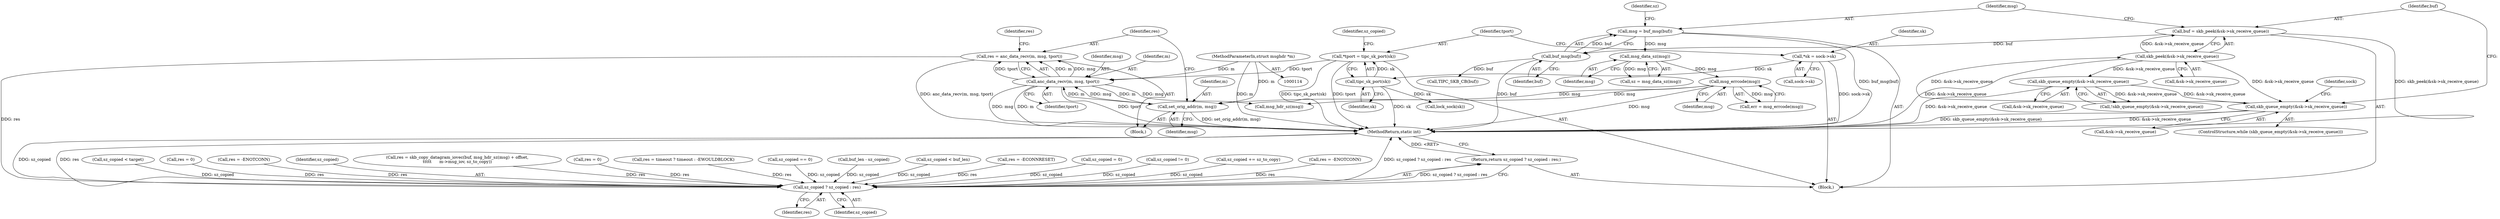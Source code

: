 digraph "0_linux_60085c3d009b0df252547adb336d1ccca5ce52ec_0@API" {
"1000279" [label="(Call,res = anc_data_recv(m, msg, tport))"];
"1000281" [label="(Call,anc_data_recv(m, msg, tport))"];
"1000276" [label="(Call,set_orig_addr(m, msg))"];
"1000117" [label="(MethodParameterIn,struct msghdr *m)"];
"1000259" [label="(Call,msg_errcode(msg))"];
"1000255" [label="(Call,msg_data_sz(msg))"];
"1000249" [label="(Call,msg = buf_msg(buf))"];
"1000251" [label="(Call,buf_msg(buf))"];
"1000242" [label="(Call,buf = skb_peek(&sk->sk_receive_queue))"];
"1000244" [label="(Call,skb_peek(&sk->sk_receive_queue))"];
"1000198" [label="(Call,skb_queue_empty(&sk->sk_receive_queue))"];
"1000415" [label="(Call,skb_queue_empty(&sk->sk_receive_queue))"];
"1000128" [label="(Call,*tport = tipc_sk_port(sk))"];
"1000130" [label="(Call,tipc_sk_port(sk))"];
"1000122" [label="(Call,*sk = sock->sk)"];
"1000435" [label="(Call,sz_copied ? sz_copied : res)"];
"1000434" [label="(Return,return sz_copied ? sz_copied : res;)"];
"1000281" [label="(Call,anc_data_recv(m, msg, tport))"];
"1000283" [label="(Identifier,msg)"];
"1000278" [label="(Identifier,msg)"];
"1000242" [label="(Call,buf = skb_peek(&sk->sk_receive_queue))"];
"1000259" [label="(Call,msg_errcode(msg))"];
"1000438" [label="(Identifier,res)"];
"1000420" [label="(Call,sz_copied < target)"];
"1000145" [label="(Call,res = 0)"];
"1000171" [label="(Call,res = -ENOTCONN)"];
"1000286" [label="(Identifier,res)"];
"1000245" [label="(Call,&sk->sk_receive_queue)"];
"1000124" [label="(Call,sock->sk)"];
"1000414" [label="(Call,!skb_queue_empty(&sk->sk_receive_queue))"];
"1000434" [label="(Return,return sz_copied ? sz_copied : res;)"];
"1000256" [label="(Identifier,msg)"];
"1000198" [label="(Call,skb_queue_empty(&sk->sk_receive_queue))"];
"1000436" [label="(Identifier,sz_copied)"];
"1000319" [label="(Call,res = skb_copy_datagram_iovec(buf, msg_hdr_sz(msg) + offset,\n\t\t\t\t\t      m->msg_iov, sz_to_copy))"];
"1000280" [label="(Identifier,res)"];
"1000255" [label="(Call,msg_data_sz(msg))"];
"1000257" [label="(Call,err = msg_errcode(msg))"];
"1000249" [label="(Call,msg = buf_msg(buf))"];
"1000120" [label="(Block,)"];
"1000243" [label="(Identifier,buf)"];
"1000129" [label="(Identifier,tport)"];
"1000254" [label="(Identifier,sz)"];
"1000439" [label="(MethodReturn,static int)"];
"1000155" [label="(Call,lock_sock(sk))"];
"1000123" [label="(Identifier,sk)"];
"1000253" [label="(Call,sz = msg_data_sz(msg))"];
"1000375" [label="(Call,res = 0)"];
"1000435" [label="(Call,sz_copied ? sz_copied : res)"];
"1000221" [label="(Call,res = timeout ? timeout : -EWOULDBLOCK)"];
"1000244" [label="(Call,skb_peek(&sk->sk_receive_queue))"];
"1000131" [label="(Identifier,sk)"];
"1000272" [label="(Call,sz_copied == 0)"];
"1000117" [label="(MethodParameterIn,struct msghdr *m)"];
"1000128" [label="(Call,*tport = tipc_sk_port(sk))"];
"1000282" [label="(Identifier,m)"];
"1000308" [label="(Call,buf_len - sz_copied)"];
"1000276" [label="(Call,set_orig_addr(m, msg))"];
"1000207" [label="(Identifier,sock)"];
"1000324" [label="(Call,msg_hdr_sz(msg))"];
"1000409" [label="(Call,sz_copied < buf_len)"];
"1000379" [label="(Call,res = -ECONNRESET)"];
"1000140" [label="(Call,sz_copied = 0)"];
"1000260" [label="(Identifier,msg)"];
"1000250" [label="(Identifier,msg)"];
"1000197" [label="(ControlStructure,while (skb_queue_empty(&sk->sk_receive_queue)))"];
"1000300" [label="(Call,TIPC_SKB_CB(buf))"];
"1000416" [label="(Call,&sk->sk_receive_queue)"];
"1000199" [label="(Call,&sk->sk_receive_queue)"];
"1000122" [label="(Call,*sk = sock->sk)"];
"1000284" [label="(Identifier,tport)"];
"1000363" [label="(Call,sz_copied != 0)"];
"1000437" [label="(Identifier,sz_copied)"];
"1000415" [label="(Call,skb_queue_empty(&sk->sk_receive_queue))"];
"1000275" [label="(Block,)"];
"1000334" [label="(Call,sz_copied += sz_to_copy)"];
"1000277" [label="(Identifier,m)"];
"1000251" [label="(Call,buf_msg(buf))"];
"1000252" [label="(Identifier,buf)"];
"1000141" [label="(Identifier,sz_copied)"];
"1000130" [label="(Call,tipc_sk_port(sk))"];
"1000279" [label="(Call,res = anc_data_recv(m, msg, tport))"];
"1000211" [label="(Call,res = -ENOTCONN)"];
"1000279" -> "1000275"  [label="AST: "];
"1000279" -> "1000281"  [label="CFG: "];
"1000280" -> "1000279"  [label="AST: "];
"1000281" -> "1000279"  [label="AST: "];
"1000286" -> "1000279"  [label="CFG: "];
"1000279" -> "1000439"  [label="DDG: anc_data_recv(m, msg, tport)"];
"1000281" -> "1000279"  [label="DDG: m"];
"1000281" -> "1000279"  [label="DDG: msg"];
"1000281" -> "1000279"  [label="DDG: tport"];
"1000279" -> "1000435"  [label="DDG: res"];
"1000281" -> "1000284"  [label="CFG: "];
"1000282" -> "1000281"  [label="AST: "];
"1000283" -> "1000281"  [label="AST: "];
"1000284" -> "1000281"  [label="AST: "];
"1000281" -> "1000439"  [label="DDG: m"];
"1000281" -> "1000439"  [label="DDG: tport"];
"1000281" -> "1000439"  [label="DDG: msg"];
"1000281" -> "1000276"  [label="DDG: m"];
"1000276" -> "1000281"  [label="DDG: m"];
"1000276" -> "1000281"  [label="DDG: msg"];
"1000117" -> "1000281"  [label="DDG: m"];
"1000128" -> "1000281"  [label="DDG: tport"];
"1000281" -> "1000324"  [label="DDG: msg"];
"1000276" -> "1000275"  [label="AST: "];
"1000276" -> "1000278"  [label="CFG: "];
"1000277" -> "1000276"  [label="AST: "];
"1000278" -> "1000276"  [label="AST: "];
"1000280" -> "1000276"  [label="CFG: "];
"1000276" -> "1000439"  [label="DDG: set_orig_addr(m, msg)"];
"1000117" -> "1000276"  [label="DDG: m"];
"1000259" -> "1000276"  [label="DDG: msg"];
"1000117" -> "1000114"  [label="AST: "];
"1000117" -> "1000439"  [label="DDG: m"];
"1000259" -> "1000257"  [label="AST: "];
"1000259" -> "1000260"  [label="CFG: "];
"1000260" -> "1000259"  [label="AST: "];
"1000257" -> "1000259"  [label="CFG: "];
"1000259" -> "1000439"  [label="DDG: msg"];
"1000259" -> "1000257"  [label="DDG: msg"];
"1000255" -> "1000259"  [label="DDG: msg"];
"1000259" -> "1000324"  [label="DDG: msg"];
"1000255" -> "1000253"  [label="AST: "];
"1000255" -> "1000256"  [label="CFG: "];
"1000256" -> "1000255"  [label="AST: "];
"1000253" -> "1000255"  [label="CFG: "];
"1000255" -> "1000253"  [label="DDG: msg"];
"1000249" -> "1000255"  [label="DDG: msg"];
"1000249" -> "1000120"  [label="AST: "];
"1000249" -> "1000251"  [label="CFG: "];
"1000250" -> "1000249"  [label="AST: "];
"1000251" -> "1000249"  [label="AST: "];
"1000254" -> "1000249"  [label="CFG: "];
"1000249" -> "1000439"  [label="DDG: buf_msg(buf)"];
"1000251" -> "1000249"  [label="DDG: buf"];
"1000251" -> "1000252"  [label="CFG: "];
"1000252" -> "1000251"  [label="AST: "];
"1000251" -> "1000439"  [label="DDG: buf"];
"1000242" -> "1000251"  [label="DDG: buf"];
"1000251" -> "1000300"  [label="DDG: buf"];
"1000242" -> "1000120"  [label="AST: "];
"1000242" -> "1000244"  [label="CFG: "];
"1000243" -> "1000242"  [label="AST: "];
"1000244" -> "1000242"  [label="AST: "];
"1000250" -> "1000242"  [label="CFG: "];
"1000242" -> "1000439"  [label="DDG: skb_peek(&sk->sk_receive_queue)"];
"1000244" -> "1000242"  [label="DDG: &sk->sk_receive_queue"];
"1000244" -> "1000245"  [label="CFG: "];
"1000245" -> "1000244"  [label="AST: "];
"1000244" -> "1000439"  [label="DDG: &sk->sk_receive_queue"];
"1000244" -> "1000198"  [label="DDG: &sk->sk_receive_queue"];
"1000198" -> "1000244"  [label="DDG: &sk->sk_receive_queue"];
"1000244" -> "1000415"  [label="DDG: &sk->sk_receive_queue"];
"1000198" -> "1000197"  [label="AST: "];
"1000198" -> "1000199"  [label="CFG: "];
"1000199" -> "1000198"  [label="AST: "];
"1000207" -> "1000198"  [label="CFG: "];
"1000243" -> "1000198"  [label="CFG: "];
"1000198" -> "1000439"  [label="DDG: &sk->sk_receive_queue"];
"1000198" -> "1000439"  [label="DDG: skb_queue_empty(&sk->sk_receive_queue)"];
"1000415" -> "1000198"  [label="DDG: &sk->sk_receive_queue"];
"1000415" -> "1000414"  [label="AST: "];
"1000415" -> "1000416"  [label="CFG: "];
"1000416" -> "1000415"  [label="AST: "];
"1000414" -> "1000415"  [label="CFG: "];
"1000415" -> "1000439"  [label="DDG: &sk->sk_receive_queue"];
"1000415" -> "1000414"  [label="DDG: &sk->sk_receive_queue"];
"1000128" -> "1000120"  [label="AST: "];
"1000128" -> "1000130"  [label="CFG: "];
"1000129" -> "1000128"  [label="AST: "];
"1000130" -> "1000128"  [label="AST: "];
"1000141" -> "1000128"  [label="CFG: "];
"1000128" -> "1000439"  [label="DDG: tipc_sk_port(sk)"];
"1000128" -> "1000439"  [label="DDG: tport"];
"1000130" -> "1000128"  [label="DDG: sk"];
"1000130" -> "1000131"  [label="CFG: "];
"1000131" -> "1000130"  [label="AST: "];
"1000130" -> "1000439"  [label="DDG: sk"];
"1000122" -> "1000130"  [label="DDG: sk"];
"1000130" -> "1000155"  [label="DDG: sk"];
"1000122" -> "1000120"  [label="AST: "];
"1000122" -> "1000124"  [label="CFG: "];
"1000123" -> "1000122"  [label="AST: "];
"1000124" -> "1000122"  [label="AST: "];
"1000129" -> "1000122"  [label="CFG: "];
"1000122" -> "1000439"  [label="DDG: sock->sk"];
"1000435" -> "1000434"  [label="AST: "];
"1000435" -> "1000437"  [label="CFG: "];
"1000435" -> "1000438"  [label="CFG: "];
"1000436" -> "1000435"  [label="AST: "];
"1000437" -> "1000435"  [label="AST: "];
"1000438" -> "1000435"  [label="AST: "];
"1000434" -> "1000435"  [label="CFG: "];
"1000435" -> "1000439"  [label="DDG: sz_copied"];
"1000435" -> "1000439"  [label="DDG: res"];
"1000435" -> "1000439"  [label="DDG: sz_copied ? sz_copied : res"];
"1000435" -> "1000434"  [label="DDG: sz_copied ? sz_copied : res"];
"1000308" -> "1000435"  [label="DDG: sz_copied"];
"1000363" -> "1000435"  [label="DDG: sz_copied"];
"1000140" -> "1000435"  [label="DDG: sz_copied"];
"1000409" -> "1000435"  [label="DDG: sz_copied"];
"1000272" -> "1000435"  [label="DDG: sz_copied"];
"1000420" -> "1000435"  [label="DDG: sz_copied"];
"1000334" -> "1000435"  [label="DDG: sz_copied"];
"1000379" -> "1000435"  [label="DDG: res"];
"1000221" -> "1000435"  [label="DDG: res"];
"1000211" -> "1000435"  [label="DDG: res"];
"1000319" -> "1000435"  [label="DDG: res"];
"1000145" -> "1000435"  [label="DDG: res"];
"1000171" -> "1000435"  [label="DDG: res"];
"1000375" -> "1000435"  [label="DDG: res"];
"1000434" -> "1000120"  [label="AST: "];
"1000439" -> "1000434"  [label="CFG: "];
"1000434" -> "1000439"  [label="DDG: <RET>"];
}
